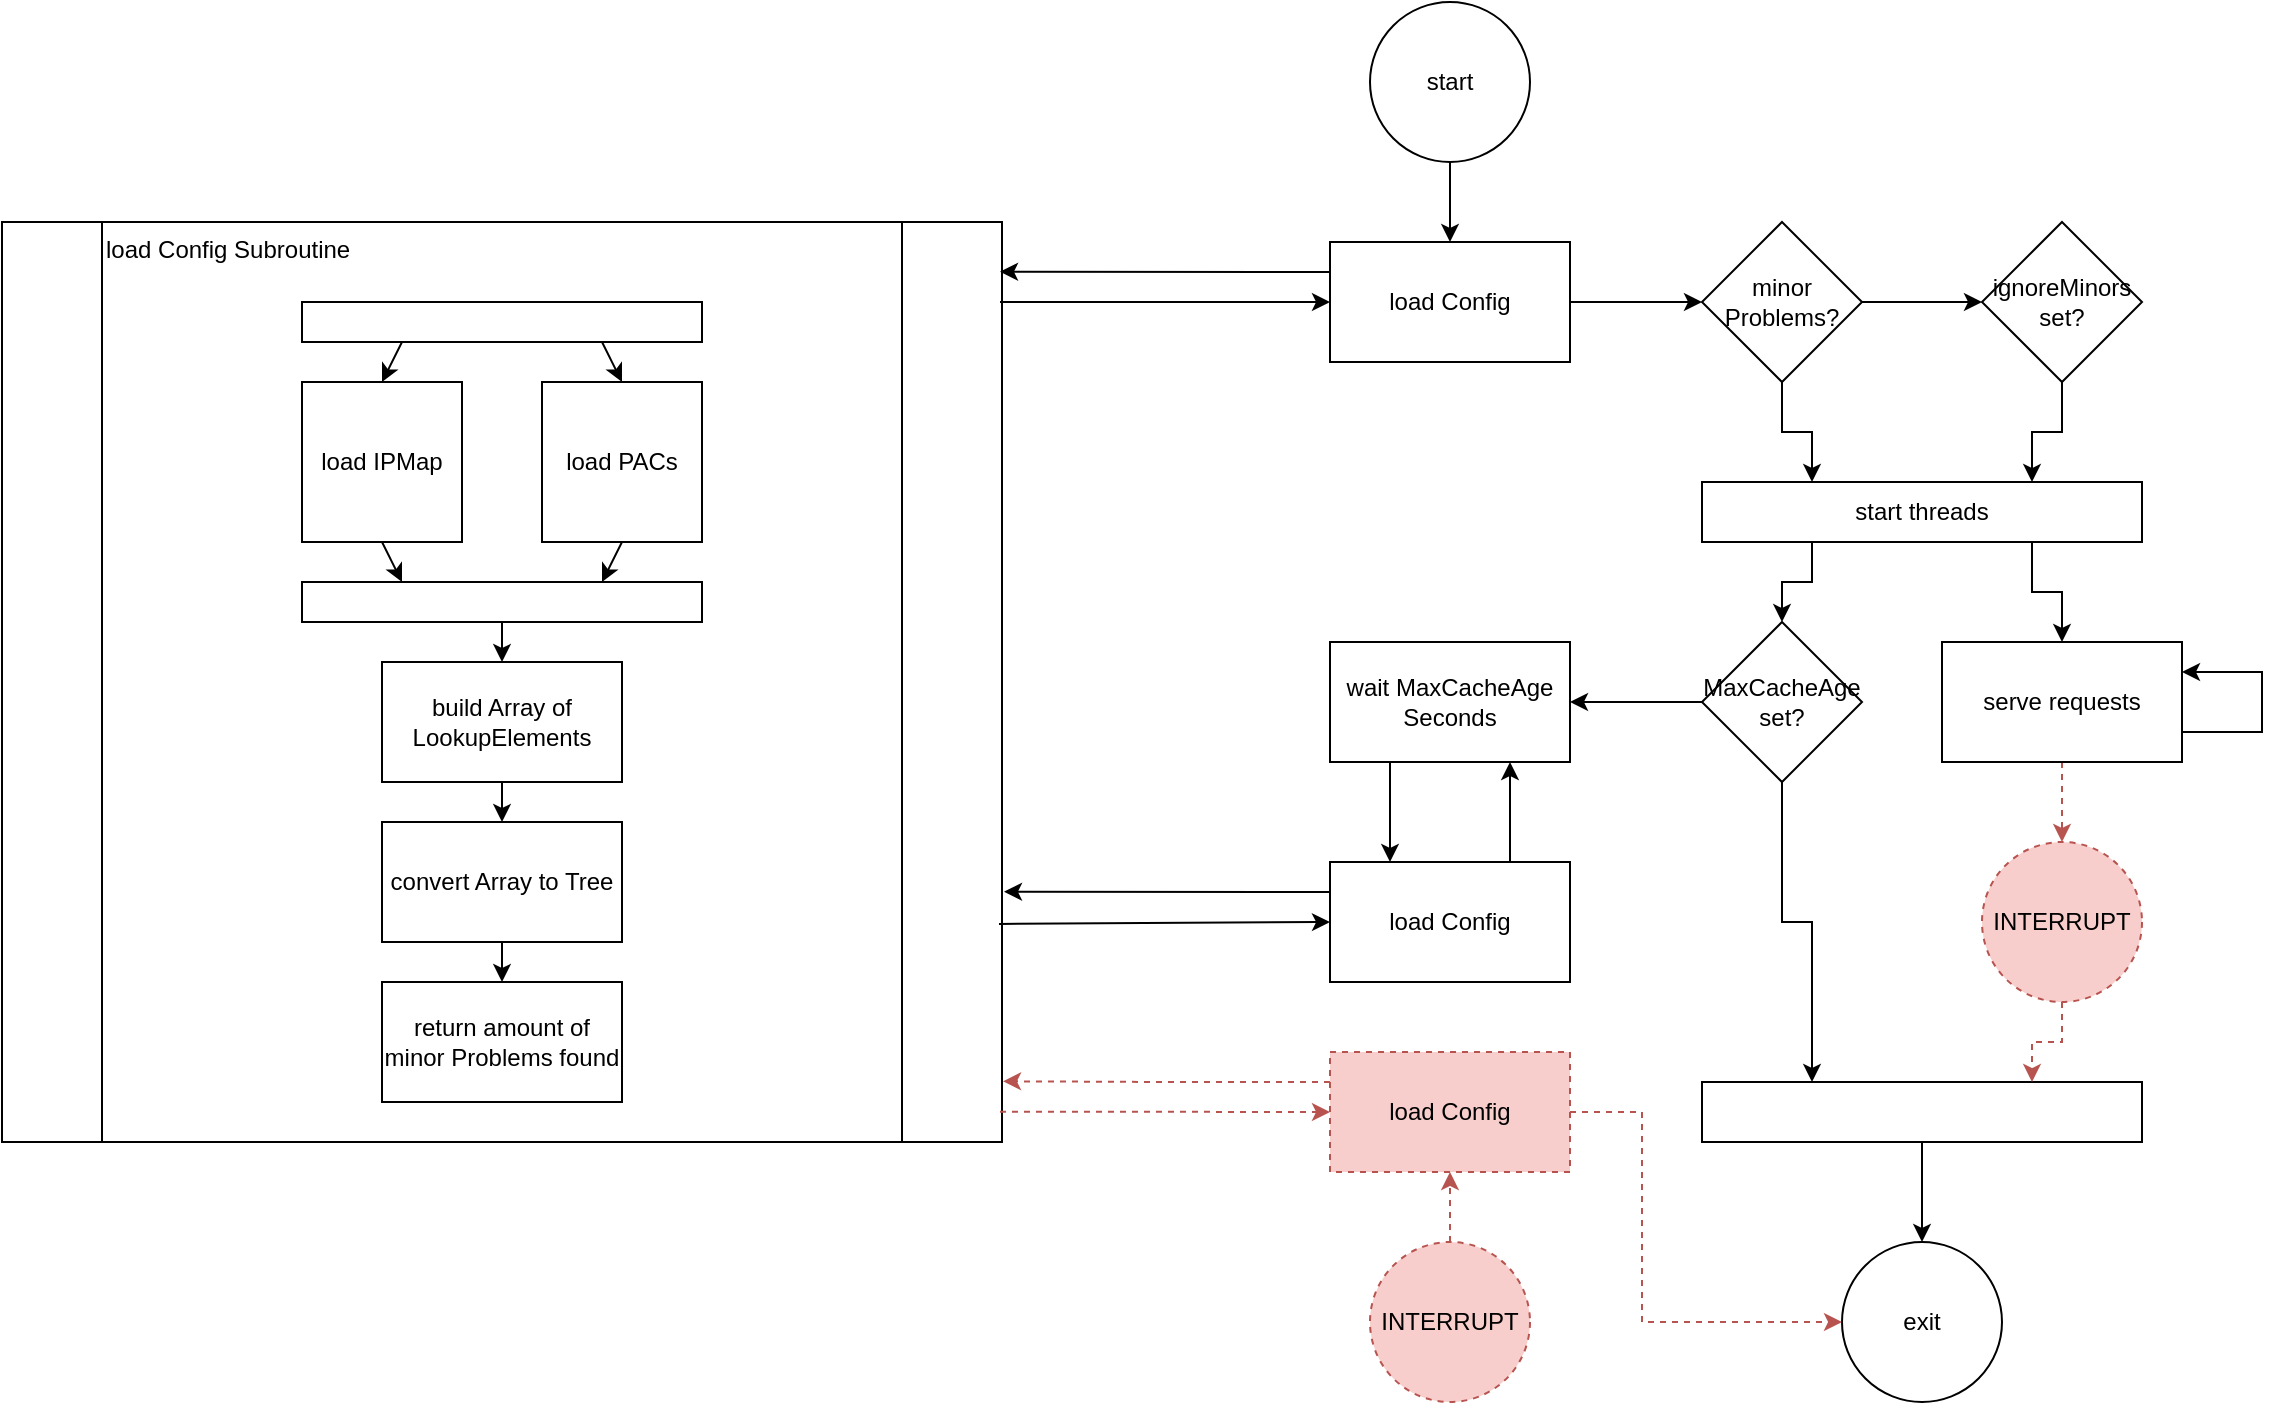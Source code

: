 <mxfile version="26.2.14">
  <diagram name="Seite-1" id="k4swkWECHW3XGGicv4eO">
    <mxGraphModel dx="2253" dy="743" grid="1" gridSize="10" guides="1" tooltips="1" connect="1" arrows="1" fold="1" page="1" pageScale="1" pageWidth="827" pageHeight="1169" math="0" shadow="0">
      <root>
        <mxCell id="0" />
        <mxCell id="1" parent="0" />
        <mxCell id="hMOZLWpCoQ75Md5HRvst-26" value="" style="group" vertex="1" connectable="0" parent="1">
          <mxGeometry x="-350" y="170" width="500" height="460" as="geometry" />
        </mxCell>
        <mxCell id="hMOZLWpCoQ75Md5HRvst-3" value="load Config Subroutine" style="shape=process;whiteSpace=wrap;html=1;backgroundOutline=1;align=left;verticalAlign=top;" vertex="1" parent="hMOZLWpCoQ75Md5HRvst-26">
          <mxGeometry width="500" height="460" as="geometry" />
        </mxCell>
        <mxCell id="hMOZLWpCoQ75Md5HRvst-4" value="" style="rounded=0;whiteSpace=wrap;html=1;" vertex="1" parent="hMOZLWpCoQ75Md5HRvst-26">
          <mxGeometry x="150" y="40" width="200" height="20" as="geometry" />
        </mxCell>
        <mxCell id="hMOZLWpCoQ75Md5HRvst-6" value="load IPMap" style="whiteSpace=wrap;html=1;aspect=fixed;" vertex="1" parent="hMOZLWpCoQ75Md5HRvst-26">
          <mxGeometry x="150" y="80" width="80" height="80" as="geometry" />
        </mxCell>
        <mxCell id="hMOZLWpCoQ75Md5HRvst-7" value="load PACs" style="whiteSpace=wrap;html=1;aspect=fixed;" vertex="1" parent="hMOZLWpCoQ75Md5HRvst-26">
          <mxGeometry x="270" y="80" width="80" height="80" as="geometry" />
        </mxCell>
        <mxCell id="hMOZLWpCoQ75Md5HRvst-9" value="" style="rounded=0;whiteSpace=wrap;html=1;" vertex="1" parent="hMOZLWpCoQ75Md5HRvst-26">
          <mxGeometry x="150" y="180" width="200" height="20" as="geometry" />
        </mxCell>
        <mxCell id="hMOZLWpCoQ75Md5HRvst-13" value="" style="endArrow=classic;html=1;rounded=0;entryX=0.5;entryY=0;entryDx=0;entryDy=0;exitX=0.25;exitY=1;exitDx=0;exitDy=0;" edge="1" parent="hMOZLWpCoQ75Md5HRvst-26" source="hMOZLWpCoQ75Md5HRvst-4" target="hMOZLWpCoQ75Md5HRvst-6">
          <mxGeometry width="50" height="50" relative="1" as="geometry">
            <mxPoint x="720" y="350" as="sourcePoint" />
            <mxPoint x="770" y="300" as="targetPoint" />
          </mxGeometry>
        </mxCell>
        <mxCell id="hMOZLWpCoQ75Md5HRvst-14" value="" style="endArrow=classic;html=1;rounded=0;entryX=0.5;entryY=0;entryDx=0;entryDy=0;exitX=0.75;exitY=1;exitDx=0;exitDy=0;" edge="1" parent="hMOZLWpCoQ75Md5HRvst-26" source="hMOZLWpCoQ75Md5HRvst-4" target="hMOZLWpCoQ75Md5HRvst-7">
          <mxGeometry width="50" height="50" relative="1" as="geometry">
            <mxPoint x="210" y="70" as="sourcePoint" />
            <mxPoint x="200" y="90" as="targetPoint" />
          </mxGeometry>
        </mxCell>
        <mxCell id="hMOZLWpCoQ75Md5HRvst-16" value="" style="endArrow=classic;html=1;rounded=0;exitX=0.5;exitY=1;exitDx=0;exitDy=0;entryX=0.25;entryY=0;entryDx=0;entryDy=0;" edge="1" parent="hMOZLWpCoQ75Md5HRvst-26" source="hMOZLWpCoQ75Md5HRvst-6" target="hMOZLWpCoQ75Md5HRvst-9">
          <mxGeometry width="50" height="50" relative="1" as="geometry">
            <mxPoint x="610" y="290" as="sourcePoint" />
            <mxPoint x="660" y="240" as="targetPoint" />
          </mxGeometry>
        </mxCell>
        <mxCell id="hMOZLWpCoQ75Md5HRvst-19" value="" style="endArrow=classic;html=1;rounded=0;entryX=0.75;entryY=0;entryDx=0;entryDy=0;exitX=0.5;exitY=1;exitDx=0;exitDy=0;" edge="1" parent="hMOZLWpCoQ75Md5HRvst-26" source="hMOZLWpCoQ75Md5HRvst-7" target="hMOZLWpCoQ75Md5HRvst-9">
          <mxGeometry width="50" height="50" relative="1" as="geometry">
            <mxPoint x="610" y="290" as="sourcePoint" />
            <mxPoint x="660" y="240" as="targetPoint" />
          </mxGeometry>
        </mxCell>
        <mxCell id="hMOZLWpCoQ75Md5HRvst-20" value="convert Array to Tree" style="rounded=0;whiteSpace=wrap;html=1;" vertex="1" parent="hMOZLWpCoQ75Md5HRvst-26">
          <mxGeometry x="190" y="300" width="120" height="60" as="geometry" />
        </mxCell>
        <mxCell id="hMOZLWpCoQ75Md5HRvst-21" value="build Array of LookupElements" style="rounded=0;whiteSpace=wrap;html=1;" vertex="1" parent="hMOZLWpCoQ75Md5HRvst-26">
          <mxGeometry x="190" y="220" width="120" height="60" as="geometry" />
        </mxCell>
        <mxCell id="hMOZLWpCoQ75Md5HRvst-22" value="" style="endArrow=classic;html=1;rounded=0;entryX=0.5;entryY=0;entryDx=0;entryDy=0;exitX=0.5;exitY=1;exitDx=0;exitDy=0;" edge="1" parent="hMOZLWpCoQ75Md5HRvst-26" source="hMOZLWpCoQ75Md5HRvst-9" target="hMOZLWpCoQ75Md5HRvst-21">
          <mxGeometry width="50" height="50" relative="1" as="geometry">
            <mxPoint x="580" y="290" as="sourcePoint" />
            <mxPoint x="630" y="240" as="targetPoint" />
          </mxGeometry>
        </mxCell>
        <mxCell id="hMOZLWpCoQ75Md5HRvst-23" value="" style="endArrow=classic;html=1;rounded=0;entryX=0.5;entryY=0;entryDx=0;entryDy=0;exitX=0.5;exitY=1;exitDx=0;exitDy=0;" edge="1" parent="hMOZLWpCoQ75Md5HRvst-26" source="hMOZLWpCoQ75Md5HRvst-21" target="hMOZLWpCoQ75Md5HRvst-20">
          <mxGeometry width="50" height="50" relative="1" as="geometry">
            <mxPoint x="580" y="290" as="sourcePoint" />
            <mxPoint x="630" y="240" as="targetPoint" />
          </mxGeometry>
        </mxCell>
        <mxCell id="hMOZLWpCoQ75Md5HRvst-24" value="return amount of minor Problems found" style="rounded=0;whiteSpace=wrap;html=1;" vertex="1" parent="hMOZLWpCoQ75Md5HRvst-26">
          <mxGeometry x="190" y="380" width="120" height="60" as="geometry" />
        </mxCell>
        <mxCell id="hMOZLWpCoQ75Md5HRvst-25" value="" style="endArrow=classic;html=1;rounded=0;entryX=0.5;entryY=0;entryDx=0;entryDy=0;exitX=0.5;exitY=1;exitDx=0;exitDy=0;" edge="1" parent="hMOZLWpCoQ75Md5HRvst-26" source="hMOZLWpCoQ75Md5HRvst-20" target="hMOZLWpCoQ75Md5HRvst-24">
          <mxGeometry width="50" height="50" relative="1" as="geometry">
            <mxPoint x="700" y="350" as="sourcePoint" />
            <mxPoint x="750" y="300" as="targetPoint" />
          </mxGeometry>
        </mxCell>
        <mxCell id="hMOZLWpCoQ75Md5HRvst-81" style="edgeStyle=orthogonalEdgeStyle;rounded=0;orthogonalLoop=1;jettySize=auto;html=1;exitX=1;exitY=0.5;exitDx=0;exitDy=0;entryX=0;entryY=0.5;entryDx=0;entryDy=0;" edge="1" parent="1" source="hMOZLWpCoQ75Md5HRvst-28" target="hMOZLWpCoQ75Md5HRvst-32">
          <mxGeometry relative="1" as="geometry" />
        </mxCell>
        <mxCell id="hMOZLWpCoQ75Md5HRvst-28" value="load Config" style="rounded=0;whiteSpace=wrap;html=1;" vertex="1" parent="1">
          <mxGeometry x="314" y="180" width="120" height="60" as="geometry" />
        </mxCell>
        <mxCell id="hMOZLWpCoQ75Md5HRvst-30" value="" style="endArrow=classic;html=1;rounded=0;exitX=0;exitY=0.25;exitDx=0;exitDy=0;entryX=0.998;entryY=0.054;entryDx=0;entryDy=0;entryPerimeter=0;" edge="1" parent="1" source="hMOZLWpCoQ75Md5HRvst-28" target="hMOZLWpCoQ75Md5HRvst-3">
          <mxGeometry width="50" height="50" relative="1" as="geometry">
            <mxPoint x="290" y="380" as="sourcePoint" />
            <mxPoint x="150" y="200" as="targetPoint" />
          </mxGeometry>
        </mxCell>
        <mxCell id="hMOZLWpCoQ75Md5HRvst-31" value="" style="endArrow=classic;html=1;rounded=0;entryX=0;entryY=0.5;entryDx=0;entryDy=0;exitX=0.998;exitY=0.087;exitDx=0;exitDy=0;exitPerimeter=0;" edge="1" parent="1" source="hMOZLWpCoQ75Md5HRvst-3" target="hMOZLWpCoQ75Md5HRvst-28">
          <mxGeometry width="50" height="50" relative="1" as="geometry">
            <mxPoint x="210" y="290" as="sourcePoint" />
            <mxPoint x="260" y="240" as="targetPoint" />
          </mxGeometry>
        </mxCell>
        <mxCell id="hMOZLWpCoQ75Md5HRvst-82" style="edgeStyle=orthogonalEdgeStyle;rounded=0;orthogonalLoop=1;jettySize=auto;html=1;exitX=1;exitY=0.5;exitDx=0;exitDy=0;entryX=0;entryY=0.5;entryDx=0;entryDy=0;" edge="1" parent="1" source="hMOZLWpCoQ75Md5HRvst-32" target="hMOZLWpCoQ75Md5HRvst-34">
          <mxGeometry relative="1" as="geometry" />
        </mxCell>
        <mxCell id="hMOZLWpCoQ75Md5HRvst-84" style="edgeStyle=orthogonalEdgeStyle;rounded=0;orthogonalLoop=1;jettySize=auto;html=1;exitX=0.5;exitY=1;exitDx=0;exitDy=0;entryX=0.25;entryY=0;entryDx=0;entryDy=0;" edge="1" parent="1" source="hMOZLWpCoQ75Md5HRvst-32" target="hMOZLWpCoQ75Md5HRvst-44">
          <mxGeometry relative="1" as="geometry" />
        </mxCell>
        <mxCell id="hMOZLWpCoQ75Md5HRvst-32" value="minor Problems?" style="rhombus;whiteSpace=wrap;html=1;" vertex="1" parent="1">
          <mxGeometry x="500" y="170" width="80" height="80" as="geometry" />
        </mxCell>
        <mxCell id="hMOZLWpCoQ75Md5HRvst-83" style="edgeStyle=orthogonalEdgeStyle;rounded=0;orthogonalLoop=1;jettySize=auto;html=1;exitX=0.5;exitY=1;exitDx=0;exitDy=0;entryX=0.75;entryY=0;entryDx=0;entryDy=0;" edge="1" parent="1" source="hMOZLWpCoQ75Md5HRvst-34" target="hMOZLWpCoQ75Md5HRvst-44">
          <mxGeometry relative="1" as="geometry" />
        </mxCell>
        <mxCell id="hMOZLWpCoQ75Md5HRvst-34" value="ignoreMinors set?" style="rhombus;whiteSpace=wrap;html=1;" vertex="1" parent="1">
          <mxGeometry x="640" y="170" width="80" height="80" as="geometry" />
        </mxCell>
        <mxCell id="hMOZLWpCoQ75Md5HRvst-37" value="start" style="ellipse;whiteSpace=wrap;html=1;aspect=fixed;" vertex="1" parent="1">
          <mxGeometry x="334" y="60" width="80" height="80" as="geometry" />
        </mxCell>
        <mxCell id="hMOZLWpCoQ75Md5HRvst-39" value="exit" style="ellipse;whiteSpace=wrap;html=1;aspect=fixed;" vertex="1" parent="1">
          <mxGeometry x="570" y="680" width="80" height="80" as="geometry" />
        </mxCell>
        <mxCell id="hMOZLWpCoQ75Md5HRvst-43" value="" style="endArrow=classic;html=1;rounded=0;exitX=0.5;exitY=1;exitDx=0;exitDy=0;entryX=0.5;entryY=0;entryDx=0;entryDy=0;" edge="1" parent="1" source="hMOZLWpCoQ75Md5HRvst-37" target="hMOZLWpCoQ75Md5HRvst-28">
          <mxGeometry width="50" height="50" relative="1" as="geometry">
            <mxPoint x="300" y="380" as="sourcePoint" />
            <mxPoint x="350" y="330" as="targetPoint" />
          </mxGeometry>
        </mxCell>
        <mxCell id="hMOZLWpCoQ75Md5HRvst-85" style="edgeStyle=orthogonalEdgeStyle;rounded=0;orthogonalLoop=1;jettySize=auto;html=1;exitX=0.25;exitY=1;exitDx=0;exitDy=0;entryX=0.5;entryY=0;entryDx=0;entryDy=0;" edge="1" parent="1" source="hMOZLWpCoQ75Md5HRvst-44" target="hMOZLWpCoQ75Md5HRvst-48">
          <mxGeometry relative="1" as="geometry" />
        </mxCell>
        <mxCell id="hMOZLWpCoQ75Md5HRvst-86" style="edgeStyle=orthogonalEdgeStyle;rounded=0;orthogonalLoop=1;jettySize=auto;html=1;exitX=0.75;exitY=1;exitDx=0;exitDy=0;entryX=0.5;entryY=0;entryDx=0;entryDy=0;" edge="1" parent="1" source="hMOZLWpCoQ75Md5HRvst-44" target="hMOZLWpCoQ75Md5HRvst-76">
          <mxGeometry relative="1" as="geometry" />
        </mxCell>
        <mxCell id="hMOZLWpCoQ75Md5HRvst-44" value="start threads" style="rounded=0;whiteSpace=wrap;html=1;" vertex="1" parent="1">
          <mxGeometry x="500" y="300" width="220" height="30" as="geometry" />
        </mxCell>
        <mxCell id="hMOZLWpCoQ75Md5HRvst-89" style="edgeStyle=orthogonalEdgeStyle;rounded=0;orthogonalLoop=1;jettySize=auto;html=1;exitX=0.5;exitY=1;exitDx=0;exitDy=0;entryX=0.25;entryY=0;entryDx=0;entryDy=0;" edge="1" parent="1" source="hMOZLWpCoQ75Md5HRvst-48" target="hMOZLWpCoQ75Md5HRvst-78">
          <mxGeometry relative="1" as="geometry">
            <Array as="points">
              <mxPoint x="540" y="520" />
              <mxPoint x="555" y="520" />
            </Array>
          </mxGeometry>
        </mxCell>
        <mxCell id="hMOZLWpCoQ75Md5HRvst-90" style="edgeStyle=orthogonalEdgeStyle;rounded=0;orthogonalLoop=1;jettySize=auto;html=1;exitX=0;exitY=0.5;exitDx=0;exitDy=0;entryX=1;entryY=0.5;entryDx=0;entryDy=0;" edge="1" parent="1" source="hMOZLWpCoQ75Md5HRvst-48" target="hMOZLWpCoQ75Md5HRvst-49">
          <mxGeometry relative="1" as="geometry" />
        </mxCell>
        <mxCell id="hMOZLWpCoQ75Md5HRvst-48" value="MaxCacheAge set?" style="rhombus;whiteSpace=wrap;html=1;" vertex="1" parent="1">
          <mxGeometry x="500" y="370" width="80" height="80" as="geometry" />
        </mxCell>
        <mxCell id="hMOZLWpCoQ75Md5HRvst-91" style="edgeStyle=orthogonalEdgeStyle;rounded=0;orthogonalLoop=1;jettySize=auto;html=1;exitX=0.25;exitY=1;exitDx=0;exitDy=0;entryX=0.25;entryY=0;entryDx=0;entryDy=0;" edge="1" parent="1" source="hMOZLWpCoQ75Md5HRvst-49" target="hMOZLWpCoQ75Md5HRvst-50">
          <mxGeometry relative="1" as="geometry" />
        </mxCell>
        <mxCell id="hMOZLWpCoQ75Md5HRvst-49" value="wait MaxCacheAge Seconds" style="rounded=0;whiteSpace=wrap;html=1;" vertex="1" parent="1">
          <mxGeometry x="314" y="380" width="120" height="60" as="geometry" />
        </mxCell>
        <mxCell id="hMOZLWpCoQ75Md5HRvst-92" style="edgeStyle=orthogonalEdgeStyle;rounded=0;orthogonalLoop=1;jettySize=auto;html=1;exitX=0.75;exitY=0;exitDx=0;exitDy=0;entryX=0.75;entryY=1;entryDx=0;entryDy=0;" edge="1" parent="1" source="hMOZLWpCoQ75Md5HRvst-50" target="hMOZLWpCoQ75Md5HRvst-49">
          <mxGeometry relative="1" as="geometry" />
        </mxCell>
        <mxCell id="hMOZLWpCoQ75Md5HRvst-50" value="load Config" style="rounded=0;whiteSpace=wrap;html=1;" vertex="1" parent="1">
          <mxGeometry x="314" y="490" width="120" height="60" as="geometry" />
        </mxCell>
        <mxCell id="hMOZLWpCoQ75Md5HRvst-94" style="edgeStyle=orthogonalEdgeStyle;rounded=0;orthogonalLoop=1;jettySize=auto;html=1;exitX=1;exitY=0.75;exitDx=0;exitDy=0;entryX=1;entryY=0.25;entryDx=0;entryDy=0;" edge="1" parent="1" source="hMOZLWpCoQ75Md5HRvst-76" target="hMOZLWpCoQ75Md5HRvst-76">
          <mxGeometry relative="1" as="geometry">
            <mxPoint x="800" y="424.923" as="targetPoint" />
            <Array as="points">
              <mxPoint x="780" y="425" />
              <mxPoint x="780" y="395" />
            </Array>
          </mxGeometry>
        </mxCell>
        <mxCell id="hMOZLWpCoQ75Md5HRvst-106" style="edgeStyle=orthogonalEdgeStyle;rounded=0;orthogonalLoop=1;jettySize=auto;html=1;exitX=0.5;exitY=1;exitDx=0;exitDy=0;entryX=0.5;entryY=0;entryDx=0;entryDy=0;dashed=1;fillColor=#f8cecc;strokeColor=#b85450;" edge="1" parent="1" source="hMOZLWpCoQ75Md5HRvst-76" target="hMOZLWpCoQ75Md5HRvst-104">
          <mxGeometry relative="1" as="geometry" />
        </mxCell>
        <mxCell id="hMOZLWpCoQ75Md5HRvst-76" value="serve requests" style="rounded=0;whiteSpace=wrap;html=1;" vertex="1" parent="1">
          <mxGeometry x="620" y="380" width="120" height="60" as="geometry" />
        </mxCell>
        <mxCell id="hMOZLWpCoQ75Md5HRvst-93" style="edgeStyle=orthogonalEdgeStyle;rounded=0;orthogonalLoop=1;jettySize=auto;html=1;exitX=0.5;exitY=1;exitDx=0;exitDy=0;entryX=0.5;entryY=0;entryDx=0;entryDy=0;" edge="1" parent="1" source="hMOZLWpCoQ75Md5HRvst-78" target="hMOZLWpCoQ75Md5HRvst-39">
          <mxGeometry relative="1" as="geometry" />
        </mxCell>
        <mxCell id="hMOZLWpCoQ75Md5HRvst-78" value="" style="rounded=0;whiteSpace=wrap;html=1;" vertex="1" parent="1">
          <mxGeometry x="500" y="600" width="220" height="30" as="geometry" />
        </mxCell>
        <mxCell id="hMOZLWpCoQ75Md5HRvst-79" value="" style="endArrow=classic;html=1;rounded=0;exitX=0;exitY=0.25;exitDx=0;exitDy=0;entryX=1.002;entryY=0.728;entryDx=0;entryDy=0;entryPerimeter=0;" edge="1" parent="1" source="hMOZLWpCoQ75Md5HRvst-50" target="hMOZLWpCoQ75Md5HRvst-3">
          <mxGeometry width="50" height="50" relative="1" as="geometry">
            <mxPoint x="310" y="500" as="sourcePoint" />
            <mxPoint x="210" y="460" as="targetPoint" />
          </mxGeometry>
        </mxCell>
        <mxCell id="hMOZLWpCoQ75Md5HRvst-80" value="" style="endArrow=classic;html=1;rounded=0;entryX=0;entryY=0.5;entryDx=0;entryDy=0;exitX=0.997;exitY=0.763;exitDx=0;exitDy=0;exitPerimeter=0;" edge="1" parent="1" source="hMOZLWpCoQ75Md5HRvst-3" target="hMOZLWpCoQ75Md5HRvst-50">
          <mxGeometry width="50" height="50" relative="1" as="geometry">
            <mxPoint x="180" y="540" as="sourcePoint" />
            <mxPoint x="324" y="220" as="targetPoint" />
          </mxGeometry>
        </mxCell>
        <mxCell id="hMOZLWpCoQ75Md5HRvst-107" style="edgeStyle=orthogonalEdgeStyle;rounded=0;orthogonalLoop=1;jettySize=auto;html=1;exitX=0.5;exitY=1;exitDx=0;exitDy=0;entryX=0.75;entryY=0;entryDx=0;entryDy=0;dashed=1;fillColor=#f8cecc;strokeColor=#b85450;" edge="1" parent="1" source="hMOZLWpCoQ75Md5HRvst-104" target="hMOZLWpCoQ75Md5HRvst-78">
          <mxGeometry relative="1" as="geometry" />
        </mxCell>
        <mxCell id="hMOZLWpCoQ75Md5HRvst-104" value="INTERRUPT" style="ellipse;whiteSpace=wrap;html=1;aspect=fixed;dashed=1;fillColor=#f8cecc;strokeColor=#b85450;" vertex="1" parent="1">
          <mxGeometry x="640" y="480" width="80" height="80" as="geometry" />
        </mxCell>
        <mxCell id="hMOZLWpCoQ75Md5HRvst-111" style="edgeStyle=orthogonalEdgeStyle;rounded=0;orthogonalLoop=1;jettySize=auto;html=1;exitX=0.5;exitY=0;exitDx=0;exitDy=0;entryX=0.5;entryY=1;entryDx=0;entryDy=0;fillColor=#f8cecc;strokeColor=#b85450;dashed=1;" edge="1" parent="1" source="hMOZLWpCoQ75Md5HRvst-108" target="hMOZLWpCoQ75Md5HRvst-109">
          <mxGeometry relative="1" as="geometry" />
        </mxCell>
        <mxCell id="hMOZLWpCoQ75Md5HRvst-108" value="INTERRUPT" style="ellipse;whiteSpace=wrap;html=1;aspect=fixed;dashed=1;fillColor=#f8cecc;strokeColor=#b85450;" vertex="1" parent="1">
          <mxGeometry x="334" y="680" width="80" height="80" as="geometry" />
        </mxCell>
        <mxCell id="hMOZLWpCoQ75Md5HRvst-109" value="load Config" style="rounded=0;whiteSpace=wrap;html=1;fillColor=#f8cecc;strokeColor=#b85450;dashed=1;" vertex="1" parent="1">
          <mxGeometry x="314" y="585" width="120" height="60" as="geometry" />
        </mxCell>
        <mxCell id="hMOZLWpCoQ75Md5HRvst-112" style="edgeStyle=orthogonalEdgeStyle;rounded=0;orthogonalLoop=1;jettySize=auto;html=1;exitX=0;exitY=0.25;exitDx=0;exitDy=0;entryX=1.001;entryY=0.934;entryDx=0;entryDy=0;entryPerimeter=0;fillColor=#f8cecc;strokeColor=#b85450;dashed=1;" edge="1" parent="1" source="hMOZLWpCoQ75Md5HRvst-109" target="hMOZLWpCoQ75Md5HRvst-3">
          <mxGeometry relative="1" as="geometry" />
        </mxCell>
        <mxCell id="hMOZLWpCoQ75Md5HRvst-114" value="" style="endArrow=classic;html=1;rounded=0;entryX=0;entryY=0.5;entryDx=0;entryDy=0;exitX=0.998;exitY=0.967;exitDx=0;exitDy=0;exitPerimeter=0;fillColor=#f8cecc;strokeColor=#b85450;dashed=1;" edge="1" parent="1" source="hMOZLWpCoQ75Md5HRvst-3" target="hMOZLWpCoQ75Md5HRvst-109">
          <mxGeometry width="50" height="50" relative="1" as="geometry">
            <mxPoint x="290" y="560" as="sourcePoint" />
            <mxPoint x="340" y="510" as="targetPoint" />
          </mxGeometry>
        </mxCell>
        <mxCell id="hMOZLWpCoQ75Md5HRvst-115" value="" style="endArrow=classic;html=1;rounded=0;entryX=0;entryY=0.5;entryDx=0;entryDy=0;exitX=1;exitY=0.5;exitDx=0;exitDy=0;fillColor=#f8cecc;strokeColor=#b85450;dashed=1;" edge="1" parent="1" source="hMOZLWpCoQ75Md5HRvst-109" target="hMOZLWpCoQ75Md5HRvst-39">
          <mxGeometry width="50" height="50" relative="1" as="geometry">
            <mxPoint x="150" y="800" as="sourcePoint" />
            <mxPoint x="200" y="750" as="targetPoint" />
            <Array as="points">
              <mxPoint x="470" y="615" />
              <mxPoint x="470" y="720" />
            </Array>
          </mxGeometry>
        </mxCell>
      </root>
    </mxGraphModel>
  </diagram>
</mxfile>
